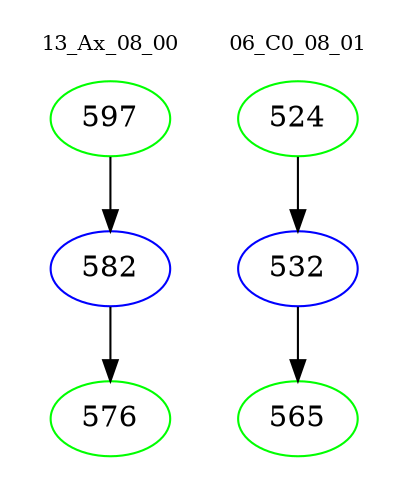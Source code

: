 digraph{
subgraph cluster_0 {
color = white
label = "13_Ax_08_00";
fontsize=10;
T0_597 [label="597", color="green"]
T0_597 -> T0_582 [color="black"]
T0_582 [label="582", color="blue"]
T0_582 -> T0_576 [color="black"]
T0_576 [label="576", color="green"]
}
subgraph cluster_1 {
color = white
label = "06_C0_08_01";
fontsize=10;
T1_524 [label="524", color="green"]
T1_524 -> T1_532 [color="black"]
T1_532 [label="532", color="blue"]
T1_532 -> T1_565 [color="black"]
T1_565 [label="565", color="green"]
}
}
